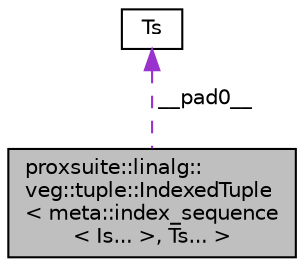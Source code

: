 digraph "proxsuite::linalg::veg::tuple::IndexedTuple&lt; meta::index_sequence&lt; Is... &gt;, Ts... &gt;"
{
 // LATEX_PDF_SIZE
  bgcolor="transparent";
  edge [fontname="Helvetica",fontsize="10",labelfontname="Helvetica",labelfontsize="10"];
  node [fontname="Helvetica",fontsize="10",shape=record];
  Node1 [label="proxsuite::linalg::\lveg::tuple::IndexedTuple\l\< meta::index_sequence\l\< Is... \>, Ts... \>",height=0.2,width=0.4,color="black", fillcolor="grey75", style="filled", fontcolor="black",tooltip=" "];
  Node2 -> Node1 [dir="back",color="darkorchid3",fontsize="10",style="dashed",label=" __pad0__" ,fontname="Helvetica"];
  Node2 [label="Ts",height=0.2,width=0.4,color="black",tooltip=" "];
}
